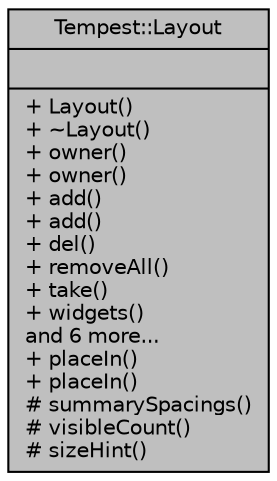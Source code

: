 digraph "Tempest::Layout"
{
  edge [fontname="Helvetica",fontsize="10",labelfontname="Helvetica",labelfontsize="10"];
  node [fontname="Helvetica",fontsize="10",shape=record];
  Node3 [label="{Tempest::Layout\n||+ Layout()\l+ ~Layout()\l+ owner()\l+ owner()\l+ add()\l+ add()\l+ del()\l+ removeAll()\l+ take()\l+ widgets()\land 6 more...\l+ placeIn()\l+ placeIn()\l# summarySpacings()\l# visibleCount()\l# sizeHint()\l}",height=0.2,width=0.4,color="black", fillcolor="grey75", style="filled", fontcolor="black"];
}
